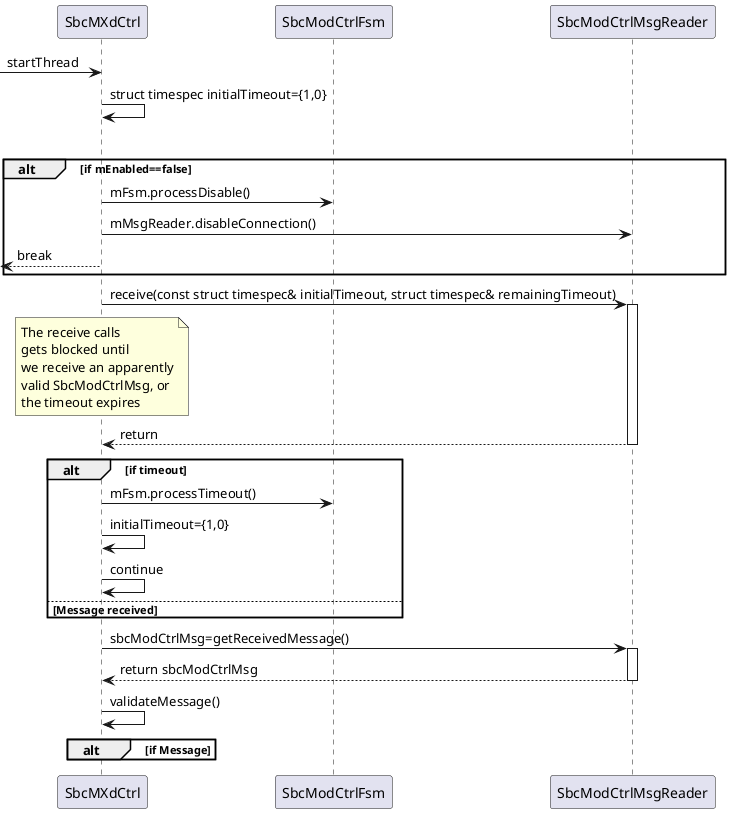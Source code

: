 {
  "sha1": "ckhmnwjo8fux2gc59zzkgeilt92oyin",
  "insertion": {
    "when": "2024-06-01T09:03:01.607Z",
    "user": "plantuml@gmail.com"
  }
}
@startuml
[-> SbcMXdCtrl: startThread

SbcMXdCtrl->SbcMXdCtrl: struct timespec initialTimeout={1,0}
loop while(true)
alt if mEnabled==false
SbcMXdCtrl->SbcModCtrlFsm: mFsm.processDisable()
SbcMXdCtrl->SbcModCtrlMsgReader: mMsgReader.disableConnection()
[<-- SbcMXdCtrl: break
end

SbcMXdCtrl->SbcModCtrlMsgReader: receive(const struct timespec& initialTimeout, struct timespec& remainingTimeout)
activate SbcModCtrlMsgReader
note over SbcMXdCtrl
The receive calls
gets blocked until
we receive an apparently
valid SbcModCtrlMsg, or
the timeout expires
end note

SbcModCtrlMsgReader --> SbcMXdCtrl: return
deactivate SbcModCtrlMsgReader

alt if timeout
SbcMXdCtrl->SbcModCtrlFsm: mFsm.processTimeout()
SbcMXdCtrl->SbcMXdCtrl: initialTimeout={1,0}
SbcMXdCtrl->SbcMXdCtrl: continue
else Message received
end
SbcMXdCtrl->SbcModCtrlMsgReader: sbcModCtrlMsg=getReceivedMessage()
activate SbcModCtrlMsgReader
SbcModCtrlMsgReader -->SbcMXdCtrl : return sbcModCtrlMsg
deactivate SbcModCtrlMsgReader

SbcMXdCtrl->SbcMXdCtrl: validateMessage()
alt if Message 


end
@enduml
